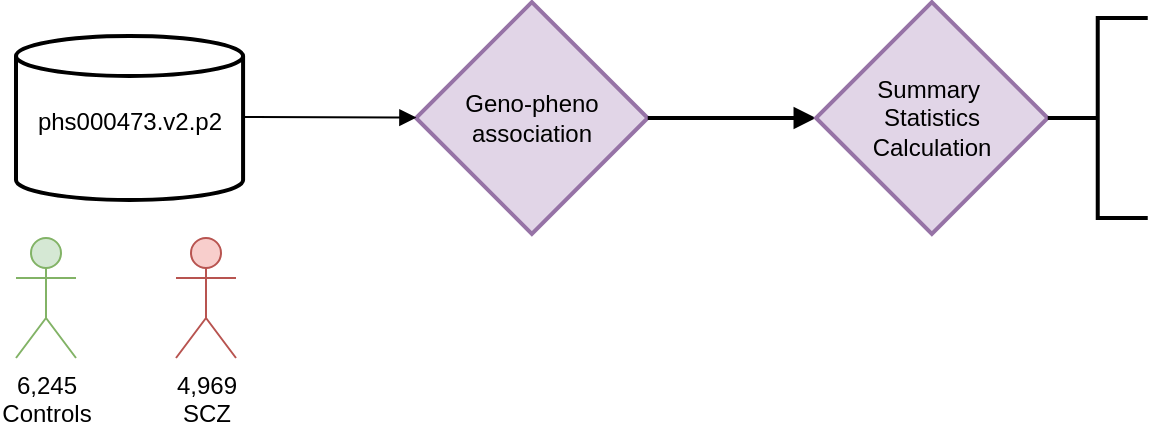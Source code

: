 <mxfile version="21.8.2" type="github">
  <diagram name="Page-1" id="M9egRGRCFl2_E4pEztr0">
    <mxGraphModel dx="1690" dy="503" grid="1" gridSize="10" guides="1" tooltips="1" connect="1" arrows="1" fold="1" page="1" pageScale="1" pageWidth="827" pageHeight="1169" math="0" shadow="0">
      <root>
        <mxCell id="0" />
        <mxCell id="1" parent="0" />
        <mxCell id="2" value="phs000473.v2.p2 &#xa;" style="shape=cylinder3;boundedLbl=1;backgroundOutline=1;size=10;strokeWidth=2;whiteSpace=wrap;" parent="1" vertex="1">
          <mxGeometry y="40" width="113.54" height="82" as="geometry" />
        </mxCell>
        <mxCell id="3" value="Geno-pheno&lt;br&gt;association" style="rhombus;strokeWidth=2;whiteSpace=wrap;fillColor=#e1d5e7;strokeColor=#9673a6;html=1;rounded=0;shadow=0;fillStyle=auto;" parent="1" vertex="1">
          <mxGeometry x="200" y="23.07" width="115.87" height="115.87" as="geometry" />
        </mxCell>
        <mxCell id="5" value="" style="curved=1;startArrow=none;endArrow=block;exitX=1;exitY=0.494;" parent="1" target="3" edge="1">
          <mxGeometry relative="1" as="geometry">
            <Array as="points" />
            <mxPoint x="113.54" y="80.502" as="sourcePoint" />
            <mxPoint x="200" y="81" as="targetPoint" />
          </mxGeometry>
        </mxCell>
        <mxCell id="acw_bXOi_t-wdt7mQ1bd-10" value="" style="curved=1;startArrow=none;endArrow=block;entryX=0;entryY=0.5;entryDx=0;entryDy=0;exitX=1;exitY=0.5;exitDx=0;exitDy=0;strokeWidth=2;" edge="1" parent="1" source="3" target="acw_bXOi_t-wdt7mQ1bd-11">
          <mxGeometry relative="1" as="geometry">
            <Array as="points" />
            <mxPoint x="320" y="80" as="sourcePoint" />
            <mxPoint x="450" y="81" as="targetPoint" />
          </mxGeometry>
        </mxCell>
        <mxCell id="acw_bXOi_t-wdt7mQ1bd-11" value="&lt;div&gt;Summary&amp;nbsp;&lt;/div&gt;&lt;div&gt;Statistics &lt;br&gt;&lt;/div&gt;&lt;div&gt;Calculation&lt;br&gt;&lt;/div&gt;" style="rhombus;strokeWidth=2;whiteSpace=wrap;fillColor=#e1d5e7;strokeColor=#9673a6;html=1;rounded=0;shadow=0;fillStyle=auto;" vertex="1" parent="1">
          <mxGeometry x="400" y="23.07" width="115.87" height="115.87" as="geometry" />
        </mxCell>
        <mxCell id="acw_bXOi_t-wdt7mQ1bd-12" value="&lt;div&gt;6,245&lt;/div&gt;&lt;div&gt;Controls&lt;/div&gt;" style="shape=umlActor;verticalLabelPosition=bottom;verticalAlign=top;html=1;outlineConnect=0;fillColor=#d5e8d4;strokeColor=#82b366;" vertex="1" parent="1">
          <mxGeometry y="141" width="30" height="60" as="geometry" />
        </mxCell>
        <mxCell id="acw_bXOi_t-wdt7mQ1bd-13" value="&lt;div&gt;4,969&lt;br&gt;&lt;/div&gt;&lt;div&gt;SCZ&lt;br&gt;&lt;/div&gt;" style="shape=umlActor;verticalLabelPosition=bottom;verticalAlign=top;html=1;outlineConnect=0;fillColor=#f8cecc;strokeColor=#b85450;" vertex="1" parent="1">
          <mxGeometry x="80" y="141" width="30" height="60" as="geometry" />
        </mxCell>
        <mxCell id="acw_bXOi_t-wdt7mQ1bd-18" value="" style="strokeWidth=2;html=1;shape=mxgraph.flowchart.annotation_2;align=left;labelPosition=right;pointerEvents=1;" vertex="1" parent="1">
          <mxGeometry x="515.87" y="31" width="50" height="100" as="geometry" />
        </mxCell>
      </root>
    </mxGraphModel>
  </diagram>
</mxfile>
